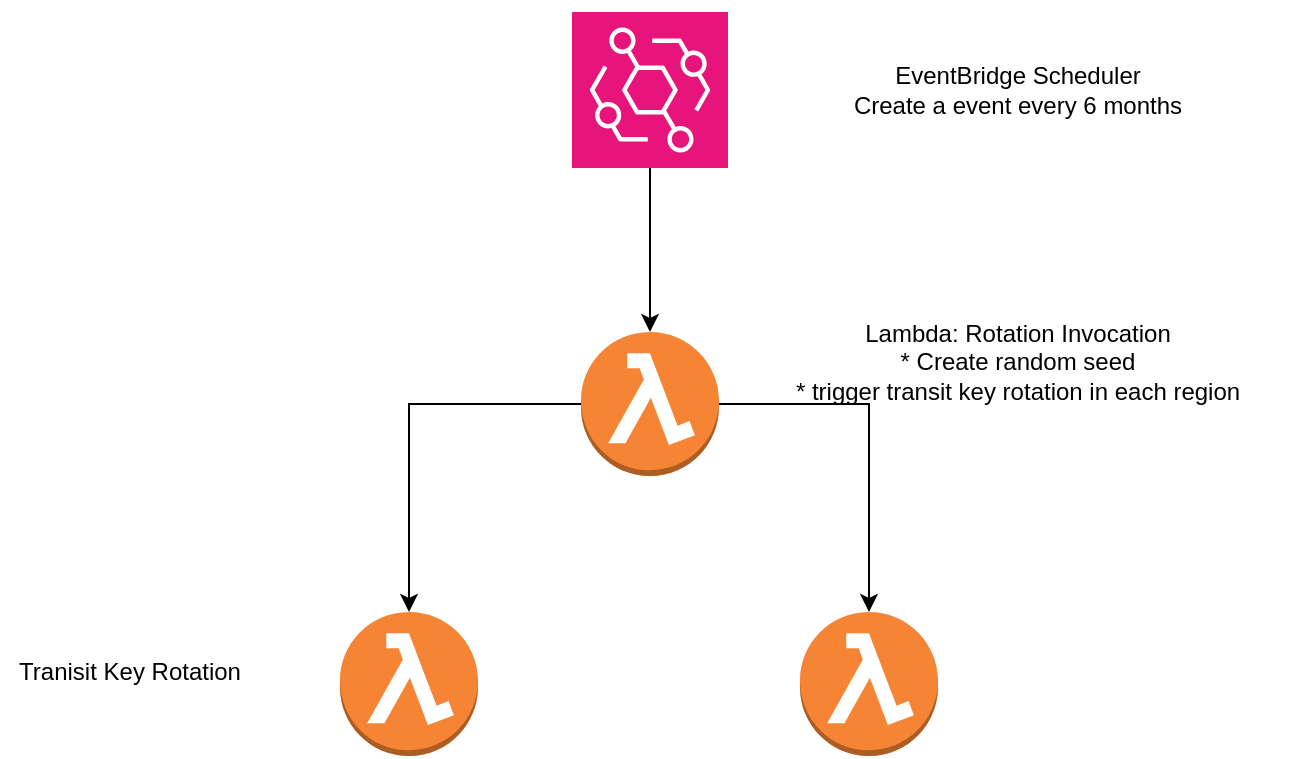 <mxfile version="22.1.21" type="github">
  <diagram name="Page-1" id="WXn_U4t8GTT3GDhQcTQC">
    <mxGraphModel dx="832" dy="705" grid="1" gridSize="10" guides="1" tooltips="1" connect="1" arrows="1" fold="1" page="1" pageScale="1" pageWidth="827" pageHeight="1169" math="0" shadow="0">
      <root>
        <mxCell id="0" />
        <mxCell id="1" parent="0" />
        <mxCell id="D7tVDtMnwGH0epAcS4dL-1" value="" style="sketch=0;points=[[0,0,0],[0.25,0,0],[0.5,0,0],[0.75,0,0],[1,0,0],[0,1,0],[0.25,1,0],[0.5,1,0],[0.75,1,0],[1,1,0],[0,0.25,0],[0,0.5,0],[0,0.75,0],[1,0.25,0],[1,0.5,0],[1,0.75,0]];outlineConnect=0;fontColor=#232F3E;fillColor=#E7157B;strokeColor=#ffffff;dashed=0;verticalLabelPosition=bottom;verticalAlign=top;align=center;html=1;fontSize=12;fontStyle=0;aspect=fixed;shape=mxgraph.aws4.resourceIcon;resIcon=mxgraph.aws4.eventbridge;" vertex="1" parent="1">
          <mxGeometry x="336" y="140" width="78" height="78" as="geometry" />
        </mxCell>
        <mxCell id="D7tVDtMnwGH0epAcS4dL-2" value="EventBridge Scheduler&lt;br&gt;Create a event every 6 months" style="text;html=1;strokeColor=none;fillColor=none;align=center;verticalAlign=middle;whiteSpace=wrap;rounded=0;" vertex="1" parent="1">
          <mxGeometry x="414" y="134" width="290" height="90" as="geometry" />
        </mxCell>
        <mxCell id="D7tVDtMnwGH0epAcS4dL-7" value="" style="edgeStyle=orthogonalEdgeStyle;rounded=0;orthogonalLoop=1;jettySize=auto;html=1;" edge="1" parent="1" source="D7tVDtMnwGH0epAcS4dL-3" target="D7tVDtMnwGH0epAcS4dL-6">
          <mxGeometry relative="1" as="geometry" />
        </mxCell>
        <mxCell id="D7tVDtMnwGH0epAcS4dL-9" value="" style="edgeStyle=orthogonalEdgeStyle;rounded=0;orthogonalLoop=1;jettySize=auto;html=1;" edge="1" parent="1" source="D7tVDtMnwGH0epAcS4dL-3" target="D7tVDtMnwGH0epAcS4dL-8">
          <mxGeometry relative="1" as="geometry" />
        </mxCell>
        <mxCell id="D7tVDtMnwGH0epAcS4dL-3" value="" style="outlineConnect=0;dashed=0;verticalLabelPosition=bottom;verticalAlign=top;align=center;html=1;shape=mxgraph.aws3.lambda_function;fillColor=#F58534;gradientColor=none;" vertex="1" parent="1">
          <mxGeometry x="340.5" y="300" width="69" height="72" as="geometry" />
        </mxCell>
        <mxCell id="D7tVDtMnwGH0epAcS4dL-4" style="edgeStyle=orthogonalEdgeStyle;rounded=0;orthogonalLoop=1;jettySize=auto;html=1;exitX=0.5;exitY=1;exitDx=0;exitDy=0;exitPerimeter=0;entryX=0.5;entryY=0;entryDx=0;entryDy=0;entryPerimeter=0;" edge="1" parent="1" source="D7tVDtMnwGH0epAcS4dL-1" target="D7tVDtMnwGH0epAcS4dL-3">
          <mxGeometry relative="1" as="geometry" />
        </mxCell>
        <mxCell id="D7tVDtMnwGH0epAcS4dL-5" value="Lambda: Rotation Invocation&lt;br&gt;* Create random seed&lt;br&gt;* trigger transit key rotation in each region" style="text;html=1;strokeColor=none;fillColor=none;align=center;verticalAlign=middle;whiteSpace=wrap;rounded=0;" vertex="1" parent="1">
          <mxGeometry x="424" y="300" width="270" height="30" as="geometry" />
        </mxCell>
        <mxCell id="D7tVDtMnwGH0epAcS4dL-6" value="" style="outlineConnect=0;dashed=0;verticalLabelPosition=bottom;verticalAlign=top;align=center;html=1;shape=mxgraph.aws3.lambda_function;fillColor=#F58534;gradientColor=none;" vertex="1" parent="1">
          <mxGeometry x="220" y="440" width="69" height="72" as="geometry" />
        </mxCell>
        <mxCell id="D7tVDtMnwGH0epAcS4dL-8" value="" style="outlineConnect=0;dashed=0;verticalLabelPosition=bottom;verticalAlign=top;align=center;html=1;shape=mxgraph.aws3.lambda_function;fillColor=#F58534;gradientColor=none;" vertex="1" parent="1">
          <mxGeometry x="450" y="440" width="69" height="72" as="geometry" />
        </mxCell>
        <mxCell id="D7tVDtMnwGH0epAcS4dL-11" value="Tranisit Key Rotation" style="text;html=1;strokeColor=none;fillColor=none;align=center;verticalAlign=middle;whiteSpace=wrap;rounded=0;" vertex="1" parent="1">
          <mxGeometry x="50" y="450" width="130" height="40" as="geometry" />
        </mxCell>
      </root>
    </mxGraphModel>
  </diagram>
</mxfile>
